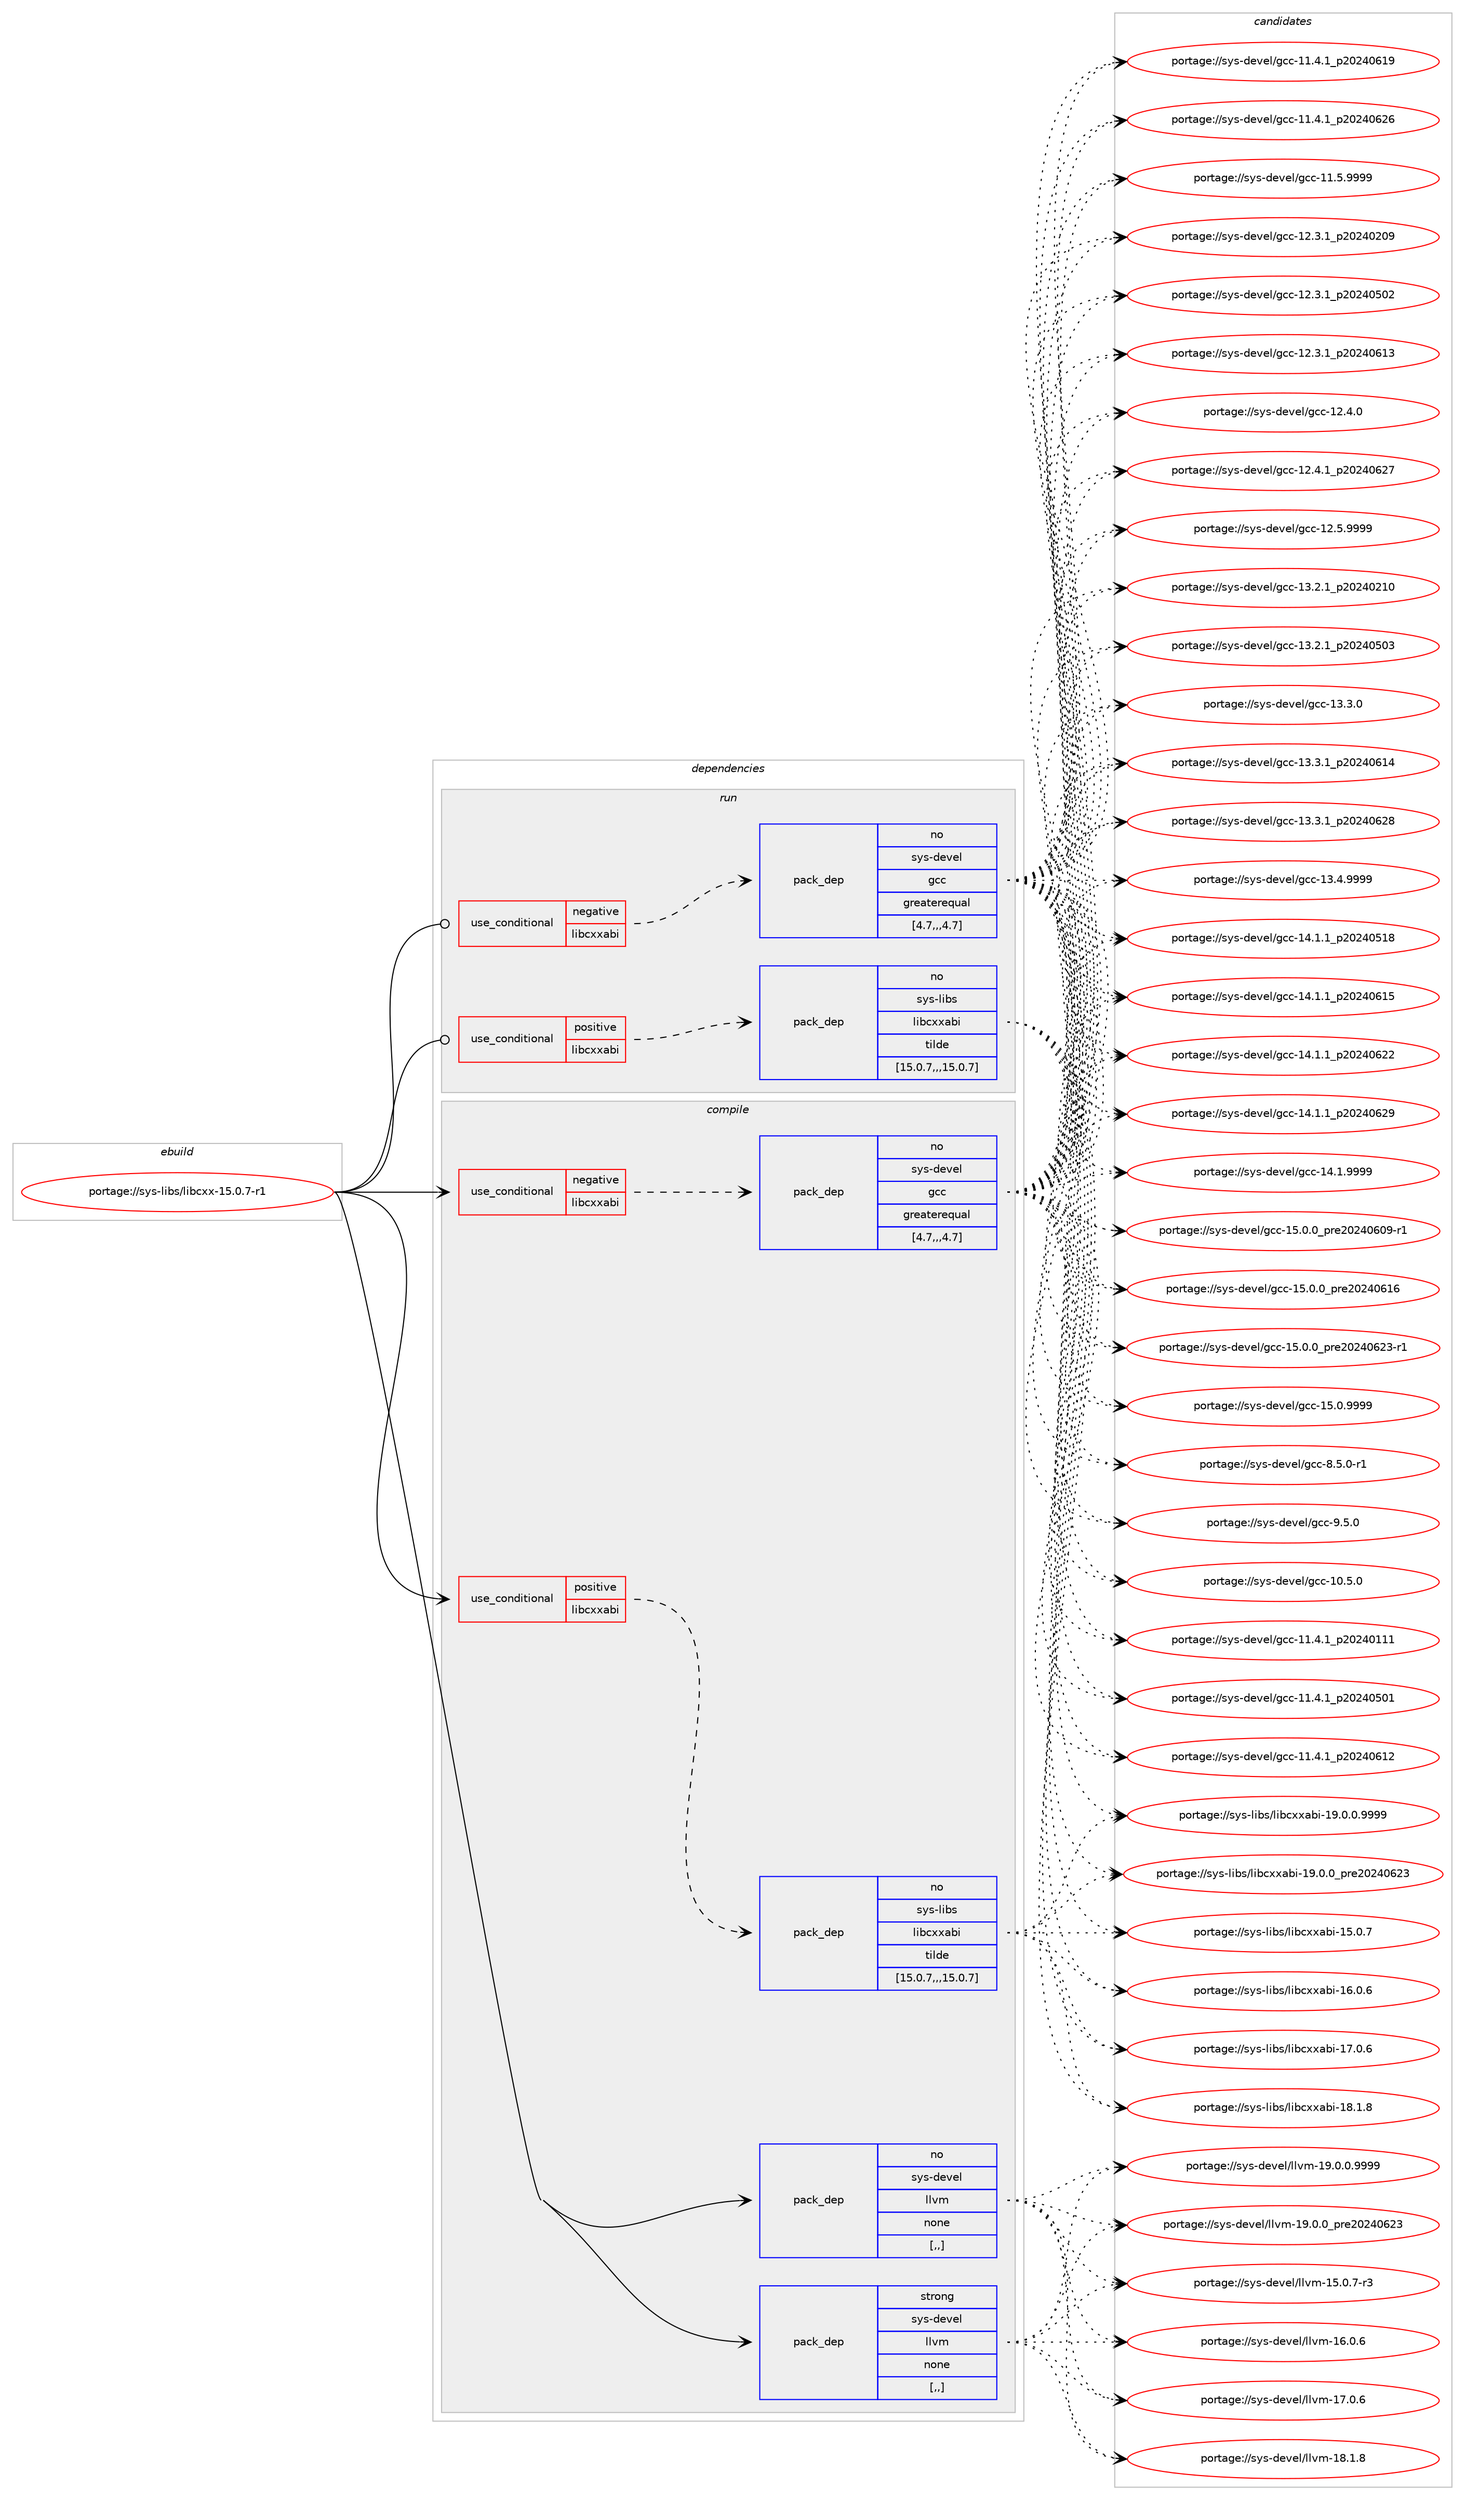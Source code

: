 digraph prolog {

# *************
# Graph options
# *************

newrank=true;
concentrate=true;
compound=true;
graph [rankdir=LR,fontname=Helvetica,fontsize=10,ranksep=1.5];#, ranksep=2.5, nodesep=0.2];
edge  [arrowhead=vee];
node  [fontname=Helvetica,fontsize=10];

# **********
# The ebuild
# **********

subgraph cluster_leftcol {
color=gray;
rank=same;
label=<<i>ebuild</i>>;
id [label="portage://sys-libs/libcxx-15.0.7-r1", color=red, width=4, href="../sys-libs/libcxx-15.0.7-r1.svg"];
}

# ****************
# The dependencies
# ****************

subgraph cluster_midcol {
color=gray;
label=<<i>dependencies</i>>;
subgraph cluster_compile {
fillcolor="#eeeeee";
style=filled;
label=<<i>compile</i>>;
subgraph cond114649 {
dependency430726 [label=<<TABLE BORDER="0" CELLBORDER="1" CELLSPACING="0" CELLPADDING="4"><TR><TD ROWSPAN="3" CELLPADDING="10">use_conditional</TD></TR><TR><TD>negative</TD></TR><TR><TD>libcxxabi</TD></TR></TABLE>>, shape=none, color=red];
subgraph pack313152 {
dependency430727 [label=<<TABLE BORDER="0" CELLBORDER="1" CELLSPACING="0" CELLPADDING="4" WIDTH="220"><TR><TD ROWSPAN="6" CELLPADDING="30">pack_dep</TD></TR><TR><TD WIDTH="110">no</TD></TR><TR><TD>sys-devel</TD></TR><TR><TD>gcc</TD></TR><TR><TD>greaterequal</TD></TR><TR><TD>[4.7,,,4.7]</TD></TR></TABLE>>, shape=none, color=blue];
}
dependency430726:e -> dependency430727:w [weight=20,style="dashed",arrowhead="vee"];
}
id:e -> dependency430726:w [weight=20,style="solid",arrowhead="vee"];
subgraph cond114650 {
dependency430728 [label=<<TABLE BORDER="0" CELLBORDER="1" CELLSPACING="0" CELLPADDING="4"><TR><TD ROWSPAN="3" CELLPADDING="10">use_conditional</TD></TR><TR><TD>positive</TD></TR><TR><TD>libcxxabi</TD></TR></TABLE>>, shape=none, color=red];
subgraph pack313153 {
dependency430729 [label=<<TABLE BORDER="0" CELLBORDER="1" CELLSPACING="0" CELLPADDING="4" WIDTH="220"><TR><TD ROWSPAN="6" CELLPADDING="30">pack_dep</TD></TR><TR><TD WIDTH="110">no</TD></TR><TR><TD>sys-libs</TD></TR><TR><TD>libcxxabi</TD></TR><TR><TD>tilde</TD></TR><TR><TD>[15.0.7,,,15.0.7]</TD></TR></TABLE>>, shape=none, color=blue];
}
dependency430728:e -> dependency430729:w [weight=20,style="dashed",arrowhead="vee"];
}
id:e -> dependency430728:w [weight=20,style="solid",arrowhead="vee"];
subgraph pack313154 {
dependency430730 [label=<<TABLE BORDER="0" CELLBORDER="1" CELLSPACING="0" CELLPADDING="4" WIDTH="220"><TR><TD ROWSPAN="6" CELLPADDING="30">pack_dep</TD></TR><TR><TD WIDTH="110">no</TD></TR><TR><TD>sys-devel</TD></TR><TR><TD>llvm</TD></TR><TR><TD>none</TD></TR><TR><TD>[,,]</TD></TR></TABLE>>, shape=none, color=blue];
}
id:e -> dependency430730:w [weight=20,style="solid",arrowhead="vee"];
subgraph pack313155 {
dependency430731 [label=<<TABLE BORDER="0" CELLBORDER="1" CELLSPACING="0" CELLPADDING="4" WIDTH="220"><TR><TD ROWSPAN="6" CELLPADDING="30">pack_dep</TD></TR><TR><TD WIDTH="110">strong</TD></TR><TR><TD>sys-devel</TD></TR><TR><TD>llvm</TD></TR><TR><TD>none</TD></TR><TR><TD>[,,]</TD></TR></TABLE>>, shape=none, color=blue];
}
id:e -> dependency430731:w [weight=20,style="solid",arrowhead="vee"];
}
subgraph cluster_compileandrun {
fillcolor="#eeeeee";
style=filled;
label=<<i>compile and run</i>>;
}
subgraph cluster_run {
fillcolor="#eeeeee";
style=filled;
label=<<i>run</i>>;
subgraph cond114651 {
dependency430732 [label=<<TABLE BORDER="0" CELLBORDER="1" CELLSPACING="0" CELLPADDING="4"><TR><TD ROWSPAN="3" CELLPADDING="10">use_conditional</TD></TR><TR><TD>negative</TD></TR><TR><TD>libcxxabi</TD></TR></TABLE>>, shape=none, color=red];
subgraph pack313156 {
dependency430733 [label=<<TABLE BORDER="0" CELLBORDER="1" CELLSPACING="0" CELLPADDING="4" WIDTH="220"><TR><TD ROWSPAN="6" CELLPADDING="30">pack_dep</TD></TR><TR><TD WIDTH="110">no</TD></TR><TR><TD>sys-devel</TD></TR><TR><TD>gcc</TD></TR><TR><TD>greaterequal</TD></TR><TR><TD>[4.7,,,4.7]</TD></TR></TABLE>>, shape=none, color=blue];
}
dependency430732:e -> dependency430733:w [weight=20,style="dashed",arrowhead="vee"];
}
id:e -> dependency430732:w [weight=20,style="solid",arrowhead="odot"];
subgraph cond114652 {
dependency430734 [label=<<TABLE BORDER="0" CELLBORDER="1" CELLSPACING="0" CELLPADDING="4"><TR><TD ROWSPAN="3" CELLPADDING="10">use_conditional</TD></TR><TR><TD>positive</TD></TR><TR><TD>libcxxabi</TD></TR></TABLE>>, shape=none, color=red];
subgraph pack313157 {
dependency430735 [label=<<TABLE BORDER="0" CELLBORDER="1" CELLSPACING="0" CELLPADDING="4" WIDTH="220"><TR><TD ROWSPAN="6" CELLPADDING="30">pack_dep</TD></TR><TR><TD WIDTH="110">no</TD></TR><TR><TD>sys-libs</TD></TR><TR><TD>libcxxabi</TD></TR><TR><TD>tilde</TD></TR><TR><TD>[15.0.7,,,15.0.7]</TD></TR></TABLE>>, shape=none, color=blue];
}
dependency430734:e -> dependency430735:w [weight=20,style="dashed",arrowhead="vee"];
}
id:e -> dependency430734:w [weight=20,style="solid",arrowhead="odot"];
}
}

# **************
# The candidates
# **************

subgraph cluster_choices {
rank=same;
color=gray;
label=<<i>candidates</i>>;

subgraph choice313152 {
color=black;
nodesep=1;
choice1151211154510010111810110847103999945494846534648 [label="portage://sys-devel/gcc-10.5.0", color=red, width=4,href="../sys-devel/gcc-10.5.0.svg"];
choice1151211154510010111810110847103999945494946524649951125048505248494949 [label="portage://sys-devel/gcc-11.4.1_p20240111", color=red, width=4,href="../sys-devel/gcc-11.4.1_p20240111.svg"];
choice1151211154510010111810110847103999945494946524649951125048505248534849 [label="portage://sys-devel/gcc-11.4.1_p20240501", color=red, width=4,href="../sys-devel/gcc-11.4.1_p20240501.svg"];
choice1151211154510010111810110847103999945494946524649951125048505248544950 [label="portage://sys-devel/gcc-11.4.1_p20240612", color=red, width=4,href="../sys-devel/gcc-11.4.1_p20240612.svg"];
choice1151211154510010111810110847103999945494946524649951125048505248544957 [label="portage://sys-devel/gcc-11.4.1_p20240619", color=red, width=4,href="../sys-devel/gcc-11.4.1_p20240619.svg"];
choice1151211154510010111810110847103999945494946524649951125048505248545054 [label="portage://sys-devel/gcc-11.4.1_p20240626", color=red, width=4,href="../sys-devel/gcc-11.4.1_p20240626.svg"];
choice1151211154510010111810110847103999945494946534657575757 [label="portage://sys-devel/gcc-11.5.9999", color=red, width=4,href="../sys-devel/gcc-11.5.9999.svg"];
choice1151211154510010111810110847103999945495046514649951125048505248504857 [label="portage://sys-devel/gcc-12.3.1_p20240209", color=red, width=4,href="../sys-devel/gcc-12.3.1_p20240209.svg"];
choice1151211154510010111810110847103999945495046514649951125048505248534850 [label="portage://sys-devel/gcc-12.3.1_p20240502", color=red, width=4,href="../sys-devel/gcc-12.3.1_p20240502.svg"];
choice1151211154510010111810110847103999945495046514649951125048505248544951 [label="portage://sys-devel/gcc-12.3.1_p20240613", color=red, width=4,href="../sys-devel/gcc-12.3.1_p20240613.svg"];
choice1151211154510010111810110847103999945495046524648 [label="portage://sys-devel/gcc-12.4.0", color=red, width=4,href="../sys-devel/gcc-12.4.0.svg"];
choice1151211154510010111810110847103999945495046524649951125048505248545055 [label="portage://sys-devel/gcc-12.4.1_p20240627", color=red, width=4,href="../sys-devel/gcc-12.4.1_p20240627.svg"];
choice1151211154510010111810110847103999945495046534657575757 [label="portage://sys-devel/gcc-12.5.9999", color=red, width=4,href="../sys-devel/gcc-12.5.9999.svg"];
choice1151211154510010111810110847103999945495146504649951125048505248504948 [label="portage://sys-devel/gcc-13.2.1_p20240210", color=red, width=4,href="../sys-devel/gcc-13.2.1_p20240210.svg"];
choice1151211154510010111810110847103999945495146504649951125048505248534851 [label="portage://sys-devel/gcc-13.2.1_p20240503", color=red, width=4,href="../sys-devel/gcc-13.2.1_p20240503.svg"];
choice1151211154510010111810110847103999945495146514648 [label="portage://sys-devel/gcc-13.3.0", color=red, width=4,href="../sys-devel/gcc-13.3.0.svg"];
choice1151211154510010111810110847103999945495146514649951125048505248544952 [label="portage://sys-devel/gcc-13.3.1_p20240614", color=red, width=4,href="../sys-devel/gcc-13.3.1_p20240614.svg"];
choice1151211154510010111810110847103999945495146514649951125048505248545056 [label="portage://sys-devel/gcc-13.3.1_p20240628", color=red, width=4,href="../sys-devel/gcc-13.3.1_p20240628.svg"];
choice1151211154510010111810110847103999945495146524657575757 [label="portage://sys-devel/gcc-13.4.9999", color=red, width=4,href="../sys-devel/gcc-13.4.9999.svg"];
choice1151211154510010111810110847103999945495246494649951125048505248534956 [label="portage://sys-devel/gcc-14.1.1_p20240518", color=red, width=4,href="../sys-devel/gcc-14.1.1_p20240518.svg"];
choice1151211154510010111810110847103999945495246494649951125048505248544953 [label="portage://sys-devel/gcc-14.1.1_p20240615", color=red, width=4,href="../sys-devel/gcc-14.1.1_p20240615.svg"];
choice1151211154510010111810110847103999945495246494649951125048505248545050 [label="portage://sys-devel/gcc-14.1.1_p20240622", color=red, width=4,href="../sys-devel/gcc-14.1.1_p20240622.svg"];
choice1151211154510010111810110847103999945495246494649951125048505248545057 [label="portage://sys-devel/gcc-14.1.1_p20240629", color=red, width=4,href="../sys-devel/gcc-14.1.1_p20240629.svg"];
choice1151211154510010111810110847103999945495246494657575757 [label="portage://sys-devel/gcc-14.1.9999", color=red, width=4,href="../sys-devel/gcc-14.1.9999.svg"];
choice11512111545100101118101108471039999454953464846489511211410150485052485448574511449 [label="portage://sys-devel/gcc-15.0.0_pre20240609-r1", color=red, width=4,href="../sys-devel/gcc-15.0.0_pre20240609-r1.svg"];
choice1151211154510010111810110847103999945495346484648951121141015048505248544954 [label="portage://sys-devel/gcc-15.0.0_pre20240616", color=red, width=4,href="../sys-devel/gcc-15.0.0_pre20240616.svg"];
choice11512111545100101118101108471039999454953464846489511211410150485052485450514511449 [label="portage://sys-devel/gcc-15.0.0_pre20240623-r1", color=red, width=4,href="../sys-devel/gcc-15.0.0_pre20240623-r1.svg"];
choice1151211154510010111810110847103999945495346484657575757 [label="portage://sys-devel/gcc-15.0.9999", color=red, width=4,href="../sys-devel/gcc-15.0.9999.svg"];
choice115121115451001011181011084710399994556465346484511449 [label="portage://sys-devel/gcc-8.5.0-r1", color=red, width=4,href="../sys-devel/gcc-8.5.0-r1.svg"];
choice11512111545100101118101108471039999455746534648 [label="portage://sys-devel/gcc-9.5.0", color=red, width=4,href="../sys-devel/gcc-9.5.0.svg"];
dependency430727:e -> choice1151211154510010111810110847103999945494846534648:w [style=dotted,weight="100"];
dependency430727:e -> choice1151211154510010111810110847103999945494946524649951125048505248494949:w [style=dotted,weight="100"];
dependency430727:e -> choice1151211154510010111810110847103999945494946524649951125048505248534849:w [style=dotted,weight="100"];
dependency430727:e -> choice1151211154510010111810110847103999945494946524649951125048505248544950:w [style=dotted,weight="100"];
dependency430727:e -> choice1151211154510010111810110847103999945494946524649951125048505248544957:w [style=dotted,weight="100"];
dependency430727:e -> choice1151211154510010111810110847103999945494946524649951125048505248545054:w [style=dotted,weight="100"];
dependency430727:e -> choice1151211154510010111810110847103999945494946534657575757:w [style=dotted,weight="100"];
dependency430727:e -> choice1151211154510010111810110847103999945495046514649951125048505248504857:w [style=dotted,weight="100"];
dependency430727:e -> choice1151211154510010111810110847103999945495046514649951125048505248534850:w [style=dotted,weight="100"];
dependency430727:e -> choice1151211154510010111810110847103999945495046514649951125048505248544951:w [style=dotted,weight="100"];
dependency430727:e -> choice1151211154510010111810110847103999945495046524648:w [style=dotted,weight="100"];
dependency430727:e -> choice1151211154510010111810110847103999945495046524649951125048505248545055:w [style=dotted,weight="100"];
dependency430727:e -> choice1151211154510010111810110847103999945495046534657575757:w [style=dotted,weight="100"];
dependency430727:e -> choice1151211154510010111810110847103999945495146504649951125048505248504948:w [style=dotted,weight="100"];
dependency430727:e -> choice1151211154510010111810110847103999945495146504649951125048505248534851:w [style=dotted,weight="100"];
dependency430727:e -> choice1151211154510010111810110847103999945495146514648:w [style=dotted,weight="100"];
dependency430727:e -> choice1151211154510010111810110847103999945495146514649951125048505248544952:w [style=dotted,weight="100"];
dependency430727:e -> choice1151211154510010111810110847103999945495146514649951125048505248545056:w [style=dotted,weight="100"];
dependency430727:e -> choice1151211154510010111810110847103999945495146524657575757:w [style=dotted,weight="100"];
dependency430727:e -> choice1151211154510010111810110847103999945495246494649951125048505248534956:w [style=dotted,weight="100"];
dependency430727:e -> choice1151211154510010111810110847103999945495246494649951125048505248544953:w [style=dotted,weight="100"];
dependency430727:e -> choice1151211154510010111810110847103999945495246494649951125048505248545050:w [style=dotted,weight="100"];
dependency430727:e -> choice1151211154510010111810110847103999945495246494649951125048505248545057:w [style=dotted,weight="100"];
dependency430727:e -> choice1151211154510010111810110847103999945495246494657575757:w [style=dotted,weight="100"];
dependency430727:e -> choice11512111545100101118101108471039999454953464846489511211410150485052485448574511449:w [style=dotted,weight="100"];
dependency430727:e -> choice1151211154510010111810110847103999945495346484648951121141015048505248544954:w [style=dotted,weight="100"];
dependency430727:e -> choice11512111545100101118101108471039999454953464846489511211410150485052485450514511449:w [style=dotted,weight="100"];
dependency430727:e -> choice1151211154510010111810110847103999945495346484657575757:w [style=dotted,weight="100"];
dependency430727:e -> choice115121115451001011181011084710399994556465346484511449:w [style=dotted,weight="100"];
dependency430727:e -> choice11512111545100101118101108471039999455746534648:w [style=dotted,weight="100"];
}
subgraph choice313153 {
color=black;
nodesep=1;
choice1151211154510810598115471081059899120120979810545495346484655 [label="portage://sys-libs/libcxxabi-15.0.7", color=red, width=4,href="../sys-libs/libcxxabi-15.0.7.svg"];
choice1151211154510810598115471081059899120120979810545495446484654 [label="portage://sys-libs/libcxxabi-16.0.6", color=red, width=4,href="../sys-libs/libcxxabi-16.0.6.svg"];
choice1151211154510810598115471081059899120120979810545495546484654 [label="portage://sys-libs/libcxxabi-17.0.6", color=red, width=4,href="../sys-libs/libcxxabi-17.0.6.svg"];
choice1151211154510810598115471081059899120120979810545495646494656 [label="portage://sys-libs/libcxxabi-18.1.8", color=red, width=4,href="../sys-libs/libcxxabi-18.1.8.svg"];
choice11512111545108105981154710810598991201209798105454957464846484657575757 [label="portage://sys-libs/libcxxabi-19.0.0.9999", color=red, width=4,href="../sys-libs/libcxxabi-19.0.0.9999.svg"];
choice1151211154510810598115471081059899120120979810545495746484648951121141015048505248545051 [label="portage://sys-libs/libcxxabi-19.0.0_pre20240623", color=red, width=4,href="../sys-libs/libcxxabi-19.0.0_pre20240623.svg"];
dependency430729:e -> choice1151211154510810598115471081059899120120979810545495346484655:w [style=dotted,weight="100"];
dependency430729:e -> choice1151211154510810598115471081059899120120979810545495446484654:w [style=dotted,weight="100"];
dependency430729:e -> choice1151211154510810598115471081059899120120979810545495546484654:w [style=dotted,weight="100"];
dependency430729:e -> choice1151211154510810598115471081059899120120979810545495646494656:w [style=dotted,weight="100"];
dependency430729:e -> choice11512111545108105981154710810598991201209798105454957464846484657575757:w [style=dotted,weight="100"];
dependency430729:e -> choice1151211154510810598115471081059899120120979810545495746484648951121141015048505248545051:w [style=dotted,weight="100"];
}
subgraph choice313154 {
color=black;
nodesep=1;
choice1151211154510010111810110847108108118109454953464846554511451 [label="portage://sys-devel/llvm-15.0.7-r3", color=red, width=4,href="../sys-devel/llvm-15.0.7-r3.svg"];
choice115121115451001011181011084710810811810945495446484654 [label="portage://sys-devel/llvm-16.0.6", color=red, width=4,href="../sys-devel/llvm-16.0.6.svg"];
choice115121115451001011181011084710810811810945495546484654 [label="portage://sys-devel/llvm-17.0.6", color=red, width=4,href="../sys-devel/llvm-17.0.6.svg"];
choice115121115451001011181011084710810811810945495646494656 [label="portage://sys-devel/llvm-18.1.8", color=red, width=4,href="../sys-devel/llvm-18.1.8.svg"];
choice1151211154510010111810110847108108118109454957464846484657575757 [label="portage://sys-devel/llvm-19.0.0.9999", color=red, width=4,href="../sys-devel/llvm-19.0.0.9999.svg"];
choice115121115451001011181011084710810811810945495746484648951121141015048505248545051 [label="portage://sys-devel/llvm-19.0.0_pre20240623", color=red, width=4,href="../sys-devel/llvm-19.0.0_pre20240623.svg"];
dependency430730:e -> choice1151211154510010111810110847108108118109454953464846554511451:w [style=dotted,weight="100"];
dependency430730:e -> choice115121115451001011181011084710810811810945495446484654:w [style=dotted,weight="100"];
dependency430730:e -> choice115121115451001011181011084710810811810945495546484654:w [style=dotted,weight="100"];
dependency430730:e -> choice115121115451001011181011084710810811810945495646494656:w [style=dotted,weight="100"];
dependency430730:e -> choice1151211154510010111810110847108108118109454957464846484657575757:w [style=dotted,weight="100"];
dependency430730:e -> choice115121115451001011181011084710810811810945495746484648951121141015048505248545051:w [style=dotted,weight="100"];
}
subgraph choice313155 {
color=black;
nodesep=1;
choice1151211154510010111810110847108108118109454953464846554511451 [label="portage://sys-devel/llvm-15.0.7-r3", color=red, width=4,href="../sys-devel/llvm-15.0.7-r3.svg"];
choice115121115451001011181011084710810811810945495446484654 [label="portage://sys-devel/llvm-16.0.6", color=red, width=4,href="../sys-devel/llvm-16.0.6.svg"];
choice115121115451001011181011084710810811810945495546484654 [label="portage://sys-devel/llvm-17.0.6", color=red, width=4,href="../sys-devel/llvm-17.0.6.svg"];
choice115121115451001011181011084710810811810945495646494656 [label="portage://sys-devel/llvm-18.1.8", color=red, width=4,href="../sys-devel/llvm-18.1.8.svg"];
choice1151211154510010111810110847108108118109454957464846484657575757 [label="portage://sys-devel/llvm-19.0.0.9999", color=red, width=4,href="../sys-devel/llvm-19.0.0.9999.svg"];
choice115121115451001011181011084710810811810945495746484648951121141015048505248545051 [label="portage://sys-devel/llvm-19.0.0_pre20240623", color=red, width=4,href="../sys-devel/llvm-19.0.0_pre20240623.svg"];
dependency430731:e -> choice1151211154510010111810110847108108118109454953464846554511451:w [style=dotted,weight="100"];
dependency430731:e -> choice115121115451001011181011084710810811810945495446484654:w [style=dotted,weight="100"];
dependency430731:e -> choice115121115451001011181011084710810811810945495546484654:w [style=dotted,weight="100"];
dependency430731:e -> choice115121115451001011181011084710810811810945495646494656:w [style=dotted,weight="100"];
dependency430731:e -> choice1151211154510010111810110847108108118109454957464846484657575757:w [style=dotted,weight="100"];
dependency430731:e -> choice115121115451001011181011084710810811810945495746484648951121141015048505248545051:w [style=dotted,weight="100"];
}
subgraph choice313156 {
color=black;
nodesep=1;
choice1151211154510010111810110847103999945494846534648 [label="portage://sys-devel/gcc-10.5.0", color=red, width=4,href="../sys-devel/gcc-10.5.0.svg"];
choice1151211154510010111810110847103999945494946524649951125048505248494949 [label="portage://sys-devel/gcc-11.4.1_p20240111", color=red, width=4,href="../sys-devel/gcc-11.4.1_p20240111.svg"];
choice1151211154510010111810110847103999945494946524649951125048505248534849 [label="portage://sys-devel/gcc-11.4.1_p20240501", color=red, width=4,href="../sys-devel/gcc-11.4.1_p20240501.svg"];
choice1151211154510010111810110847103999945494946524649951125048505248544950 [label="portage://sys-devel/gcc-11.4.1_p20240612", color=red, width=4,href="../sys-devel/gcc-11.4.1_p20240612.svg"];
choice1151211154510010111810110847103999945494946524649951125048505248544957 [label="portage://sys-devel/gcc-11.4.1_p20240619", color=red, width=4,href="../sys-devel/gcc-11.4.1_p20240619.svg"];
choice1151211154510010111810110847103999945494946524649951125048505248545054 [label="portage://sys-devel/gcc-11.4.1_p20240626", color=red, width=4,href="../sys-devel/gcc-11.4.1_p20240626.svg"];
choice1151211154510010111810110847103999945494946534657575757 [label="portage://sys-devel/gcc-11.5.9999", color=red, width=4,href="../sys-devel/gcc-11.5.9999.svg"];
choice1151211154510010111810110847103999945495046514649951125048505248504857 [label="portage://sys-devel/gcc-12.3.1_p20240209", color=red, width=4,href="../sys-devel/gcc-12.3.1_p20240209.svg"];
choice1151211154510010111810110847103999945495046514649951125048505248534850 [label="portage://sys-devel/gcc-12.3.1_p20240502", color=red, width=4,href="../sys-devel/gcc-12.3.1_p20240502.svg"];
choice1151211154510010111810110847103999945495046514649951125048505248544951 [label="portage://sys-devel/gcc-12.3.1_p20240613", color=red, width=4,href="../sys-devel/gcc-12.3.1_p20240613.svg"];
choice1151211154510010111810110847103999945495046524648 [label="portage://sys-devel/gcc-12.4.0", color=red, width=4,href="../sys-devel/gcc-12.4.0.svg"];
choice1151211154510010111810110847103999945495046524649951125048505248545055 [label="portage://sys-devel/gcc-12.4.1_p20240627", color=red, width=4,href="../sys-devel/gcc-12.4.1_p20240627.svg"];
choice1151211154510010111810110847103999945495046534657575757 [label="portage://sys-devel/gcc-12.5.9999", color=red, width=4,href="../sys-devel/gcc-12.5.9999.svg"];
choice1151211154510010111810110847103999945495146504649951125048505248504948 [label="portage://sys-devel/gcc-13.2.1_p20240210", color=red, width=4,href="../sys-devel/gcc-13.2.1_p20240210.svg"];
choice1151211154510010111810110847103999945495146504649951125048505248534851 [label="portage://sys-devel/gcc-13.2.1_p20240503", color=red, width=4,href="../sys-devel/gcc-13.2.1_p20240503.svg"];
choice1151211154510010111810110847103999945495146514648 [label="portage://sys-devel/gcc-13.3.0", color=red, width=4,href="../sys-devel/gcc-13.3.0.svg"];
choice1151211154510010111810110847103999945495146514649951125048505248544952 [label="portage://sys-devel/gcc-13.3.1_p20240614", color=red, width=4,href="../sys-devel/gcc-13.3.1_p20240614.svg"];
choice1151211154510010111810110847103999945495146514649951125048505248545056 [label="portage://sys-devel/gcc-13.3.1_p20240628", color=red, width=4,href="../sys-devel/gcc-13.3.1_p20240628.svg"];
choice1151211154510010111810110847103999945495146524657575757 [label="portage://sys-devel/gcc-13.4.9999", color=red, width=4,href="../sys-devel/gcc-13.4.9999.svg"];
choice1151211154510010111810110847103999945495246494649951125048505248534956 [label="portage://sys-devel/gcc-14.1.1_p20240518", color=red, width=4,href="../sys-devel/gcc-14.1.1_p20240518.svg"];
choice1151211154510010111810110847103999945495246494649951125048505248544953 [label="portage://sys-devel/gcc-14.1.1_p20240615", color=red, width=4,href="../sys-devel/gcc-14.1.1_p20240615.svg"];
choice1151211154510010111810110847103999945495246494649951125048505248545050 [label="portage://sys-devel/gcc-14.1.1_p20240622", color=red, width=4,href="../sys-devel/gcc-14.1.1_p20240622.svg"];
choice1151211154510010111810110847103999945495246494649951125048505248545057 [label="portage://sys-devel/gcc-14.1.1_p20240629", color=red, width=4,href="../sys-devel/gcc-14.1.1_p20240629.svg"];
choice1151211154510010111810110847103999945495246494657575757 [label="portage://sys-devel/gcc-14.1.9999", color=red, width=4,href="../sys-devel/gcc-14.1.9999.svg"];
choice11512111545100101118101108471039999454953464846489511211410150485052485448574511449 [label="portage://sys-devel/gcc-15.0.0_pre20240609-r1", color=red, width=4,href="../sys-devel/gcc-15.0.0_pre20240609-r1.svg"];
choice1151211154510010111810110847103999945495346484648951121141015048505248544954 [label="portage://sys-devel/gcc-15.0.0_pre20240616", color=red, width=4,href="../sys-devel/gcc-15.0.0_pre20240616.svg"];
choice11512111545100101118101108471039999454953464846489511211410150485052485450514511449 [label="portage://sys-devel/gcc-15.0.0_pre20240623-r1", color=red, width=4,href="../sys-devel/gcc-15.0.0_pre20240623-r1.svg"];
choice1151211154510010111810110847103999945495346484657575757 [label="portage://sys-devel/gcc-15.0.9999", color=red, width=4,href="../sys-devel/gcc-15.0.9999.svg"];
choice115121115451001011181011084710399994556465346484511449 [label="portage://sys-devel/gcc-8.5.0-r1", color=red, width=4,href="../sys-devel/gcc-8.5.0-r1.svg"];
choice11512111545100101118101108471039999455746534648 [label="portage://sys-devel/gcc-9.5.0", color=red, width=4,href="../sys-devel/gcc-9.5.0.svg"];
dependency430733:e -> choice1151211154510010111810110847103999945494846534648:w [style=dotted,weight="100"];
dependency430733:e -> choice1151211154510010111810110847103999945494946524649951125048505248494949:w [style=dotted,weight="100"];
dependency430733:e -> choice1151211154510010111810110847103999945494946524649951125048505248534849:w [style=dotted,weight="100"];
dependency430733:e -> choice1151211154510010111810110847103999945494946524649951125048505248544950:w [style=dotted,weight="100"];
dependency430733:e -> choice1151211154510010111810110847103999945494946524649951125048505248544957:w [style=dotted,weight="100"];
dependency430733:e -> choice1151211154510010111810110847103999945494946524649951125048505248545054:w [style=dotted,weight="100"];
dependency430733:e -> choice1151211154510010111810110847103999945494946534657575757:w [style=dotted,weight="100"];
dependency430733:e -> choice1151211154510010111810110847103999945495046514649951125048505248504857:w [style=dotted,weight="100"];
dependency430733:e -> choice1151211154510010111810110847103999945495046514649951125048505248534850:w [style=dotted,weight="100"];
dependency430733:e -> choice1151211154510010111810110847103999945495046514649951125048505248544951:w [style=dotted,weight="100"];
dependency430733:e -> choice1151211154510010111810110847103999945495046524648:w [style=dotted,weight="100"];
dependency430733:e -> choice1151211154510010111810110847103999945495046524649951125048505248545055:w [style=dotted,weight="100"];
dependency430733:e -> choice1151211154510010111810110847103999945495046534657575757:w [style=dotted,weight="100"];
dependency430733:e -> choice1151211154510010111810110847103999945495146504649951125048505248504948:w [style=dotted,weight="100"];
dependency430733:e -> choice1151211154510010111810110847103999945495146504649951125048505248534851:w [style=dotted,weight="100"];
dependency430733:e -> choice1151211154510010111810110847103999945495146514648:w [style=dotted,weight="100"];
dependency430733:e -> choice1151211154510010111810110847103999945495146514649951125048505248544952:w [style=dotted,weight="100"];
dependency430733:e -> choice1151211154510010111810110847103999945495146514649951125048505248545056:w [style=dotted,weight="100"];
dependency430733:e -> choice1151211154510010111810110847103999945495146524657575757:w [style=dotted,weight="100"];
dependency430733:e -> choice1151211154510010111810110847103999945495246494649951125048505248534956:w [style=dotted,weight="100"];
dependency430733:e -> choice1151211154510010111810110847103999945495246494649951125048505248544953:w [style=dotted,weight="100"];
dependency430733:e -> choice1151211154510010111810110847103999945495246494649951125048505248545050:w [style=dotted,weight="100"];
dependency430733:e -> choice1151211154510010111810110847103999945495246494649951125048505248545057:w [style=dotted,weight="100"];
dependency430733:e -> choice1151211154510010111810110847103999945495246494657575757:w [style=dotted,weight="100"];
dependency430733:e -> choice11512111545100101118101108471039999454953464846489511211410150485052485448574511449:w [style=dotted,weight="100"];
dependency430733:e -> choice1151211154510010111810110847103999945495346484648951121141015048505248544954:w [style=dotted,weight="100"];
dependency430733:e -> choice11512111545100101118101108471039999454953464846489511211410150485052485450514511449:w [style=dotted,weight="100"];
dependency430733:e -> choice1151211154510010111810110847103999945495346484657575757:w [style=dotted,weight="100"];
dependency430733:e -> choice115121115451001011181011084710399994556465346484511449:w [style=dotted,weight="100"];
dependency430733:e -> choice11512111545100101118101108471039999455746534648:w [style=dotted,weight="100"];
}
subgraph choice313157 {
color=black;
nodesep=1;
choice1151211154510810598115471081059899120120979810545495346484655 [label="portage://sys-libs/libcxxabi-15.0.7", color=red, width=4,href="../sys-libs/libcxxabi-15.0.7.svg"];
choice1151211154510810598115471081059899120120979810545495446484654 [label="portage://sys-libs/libcxxabi-16.0.6", color=red, width=4,href="../sys-libs/libcxxabi-16.0.6.svg"];
choice1151211154510810598115471081059899120120979810545495546484654 [label="portage://sys-libs/libcxxabi-17.0.6", color=red, width=4,href="../sys-libs/libcxxabi-17.0.6.svg"];
choice1151211154510810598115471081059899120120979810545495646494656 [label="portage://sys-libs/libcxxabi-18.1.8", color=red, width=4,href="../sys-libs/libcxxabi-18.1.8.svg"];
choice11512111545108105981154710810598991201209798105454957464846484657575757 [label="portage://sys-libs/libcxxabi-19.0.0.9999", color=red, width=4,href="../sys-libs/libcxxabi-19.0.0.9999.svg"];
choice1151211154510810598115471081059899120120979810545495746484648951121141015048505248545051 [label="portage://sys-libs/libcxxabi-19.0.0_pre20240623", color=red, width=4,href="../sys-libs/libcxxabi-19.0.0_pre20240623.svg"];
dependency430735:e -> choice1151211154510810598115471081059899120120979810545495346484655:w [style=dotted,weight="100"];
dependency430735:e -> choice1151211154510810598115471081059899120120979810545495446484654:w [style=dotted,weight="100"];
dependency430735:e -> choice1151211154510810598115471081059899120120979810545495546484654:w [style=dotted,weight="100"];
dependency430735:e -> choice1151211154510810598115471081059899120120979810545495646494656:w [style=dotted,weight="100"];
dependency430735:e -> choice11512111545108105981154710810598991201209798105454957464846484657575757:w [style=dotted,weight="100"];
dependency430735:e -> choice1151211154510810598115471081059899120120979810545495746484648951121141015048505248545051:w [style=dotted,weight="100"];
}
}

}
